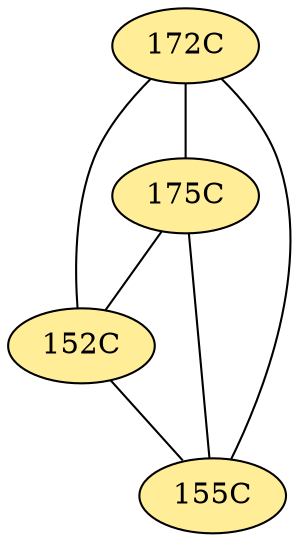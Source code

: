 // The Round Table
graph {
	"172C" [fillcolor="#FFED97" style=radial]
	"175C" [fillcolor="#FFED97" style=radial]
	"172C" -- "175C" [penwidth=1]
	"172C" [fillcolor="#FFED97" style=radial]
	"152C" [fillcolor="#FFED97" style=radial]
	"172C" -- "152C" [penwidth=1]
	"172C" [fillcolor="#FFED97" style=radial]
	"155C" [fillcolor="#FFED97" style=radial]
	"172C" -- "155C" [penwidth=1]
	"175C" [fillcolor="#FFED97" style=radial]
	"152C" [fillcolor="#FFED97" style=radial]
	"175C" -- "152C" [penwidth=1]
	"175C" [fillcolor="#FFED97" style=radial]
	"155C" [fillcolor="#FFED97" style=radial]
	"175C" -- "155C" [penwidth=1]
	"152C" [fillcolor="#FFED97" style=radial]
	"155C" [fillcolor="#FFED97" style=radial]
	"152C" -- "155C" [penwidth=1]
}
